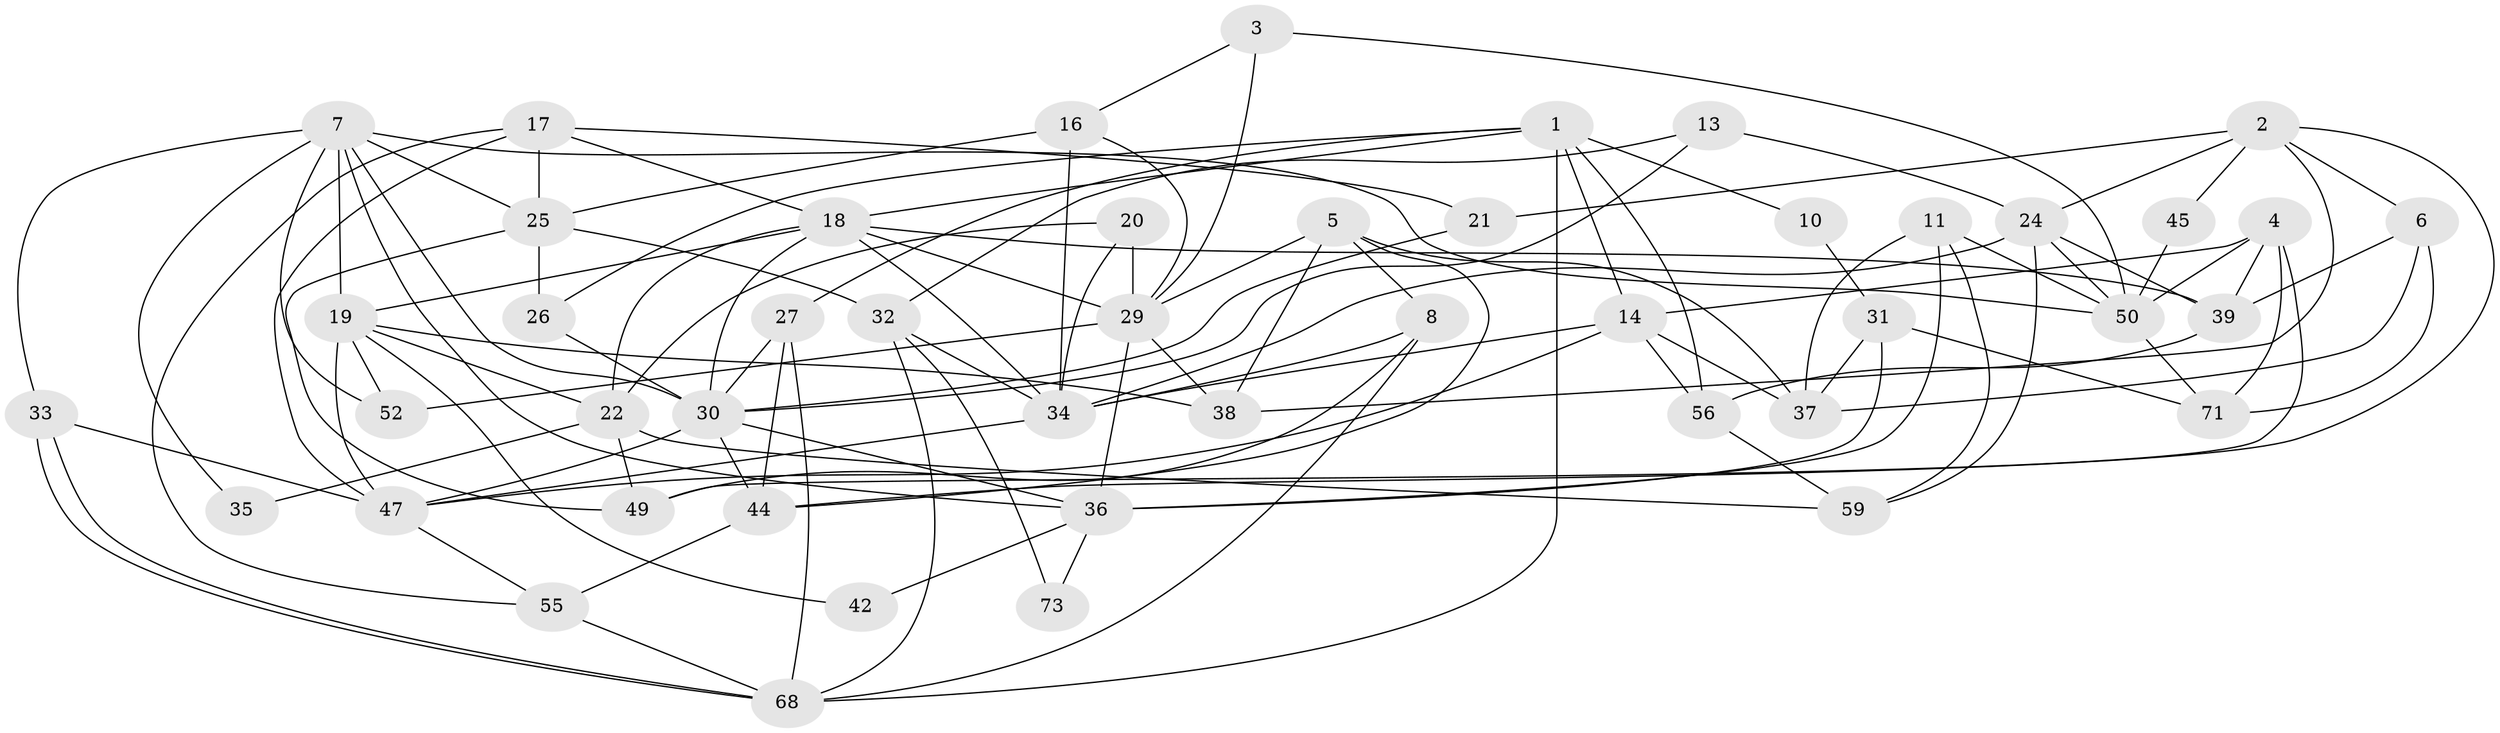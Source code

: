 // original degree distribution, {6: 0.0684931506849315, 5: 0.2465753424657534, 3: 0.2465753424657534, 4: 0.2602739726027397, 7: 0.0273972602739726, 2: 0.136986301369863, 8: 0.0136986301369863}
// Generated by graph-tools (version 1.1) at 2025/42/03/06/25 10:42:00]
// undirected, 47 vertices, 114 edges
graph export_dot {
graph [start="1"]
  node [color=gray90,style=filled];
  1 [super="+57"];
  2 [super="+23"];
  3;
  4 [super="+9"];
  5 [super="+12"];
  6;
  7 [super="+15"];
  8 [super="+28"];
  10;
  11 [super="+62"];
  13;
  14 [super="+48"];
  16;
  17 [super="+67"];
  18 [super="+61"];
  19 [super="+58"];
  20;
  21;
  22 [super="+46"];
  24 [super="+40"];
  25 [super="+60"];
  26;
  27;
  29 [super="+51"];
  30 [super="+41"];
  31;
  32 [super="+70"];
  33;
  34 [super="+66"];
  35;
  36 [super="+43"];
  37 [super="+53"];
  38 [super="+64"];
  39;
  42;
  44;
  45;
  47 [super="+63"];
  49;
  50 [super="+54"];
  52;
  55 [super="+69"];
  56;
  59 [super="+65"];
  68;
  71 [super="+72"];
  73;
  1 -- 27;
  1 -- 26;
  1 -- 10;
  1 -- 56;
  1 -- 18;
  1 -- 68;
  1 -- 14;
  2 -- 6;
  2 -- 24;
  2 -- 45;
  2 -- 38;
  2 -- 44;
  2 -- 21;
  3 -- 16;
  3 -- 50;
  3 -- 29;
  4 -- 14;
  4 -- 50;
  4 -- 49;
  4 -- 39;
  4 -- 71;
  5 -- 44;
  5 -- 37;
  5 -- 29;
  5 -- 8;
  5 -- 38;
  6 -- 37;
  6 -- 39;
  6 -- 71;
  7 -- 30;
  7 -- 19;
  7 -- 33;
  7 -- 35;
  7 -- 52;
  7 -- 50;
  7 -- 25;
  7 -- 36;
  8 -- 68;
  8 -- 49;
  8 -- 34;
  10 -- 31;
  11 -- 36 [weight=2];
  11 -- 37;
  11 -- 50;
  11 -- 59;
  13 -- 32;
  13 -- 24;
  13 -- 30;
  14 -- 56 [weight=2];
  14 -- 37;
  14 -- 34;
  14 -- 47;
  16 -- 34;
  16 -- 25;
  16 -- 29;
  17 -- 18;
  17 -- 21;
  17 -- 47;
  17 -- 55;
  17 -- 25;
  18 -- 30;
  18 -- 29;
  18 -- 34;
  18 -- 22;
  18 -- 39;
  18 -- 19;
  19 -- 42;
  19 -- 52;
  19 -- 38;
  19 -- 22;
  19 -- 47;
  20 -- 22;
  20 -- 29;
  20 -- 34;
  21 -- 30;
  22 -- 49;
  22 -- 35;
  22 -- 59;
  24 -- 50;
  24 -- 39;
  24 -- 34;
  24 -- 59;
  25 -- 49;
  25 -- 32;
  25 -- 26;
  26 -- 30;
  27 -- 68;
  27 -- 44;
  27 -- 30;
  29 -- 36;
  29 -- 52;
  29 -- 38;
  30 -- 47;
  30 -- 36;
  30 -- 44;
  31 -- 37;
  31 -- 71;
  31 -- 36;
  32 -- 68;
  32 -- 73;
  32 -- 34;
  33 -- 68;
  33 -- 68;
  33 -- 47;
  34 -- 47;
  36 -- 73;
  36 -- 42;
  39 -- 56;
  44 -- 55;
  45 -- 50;
  47 -- 55;
  50 -- 71;
  55 -- 68;
  56 -- 59;
}
